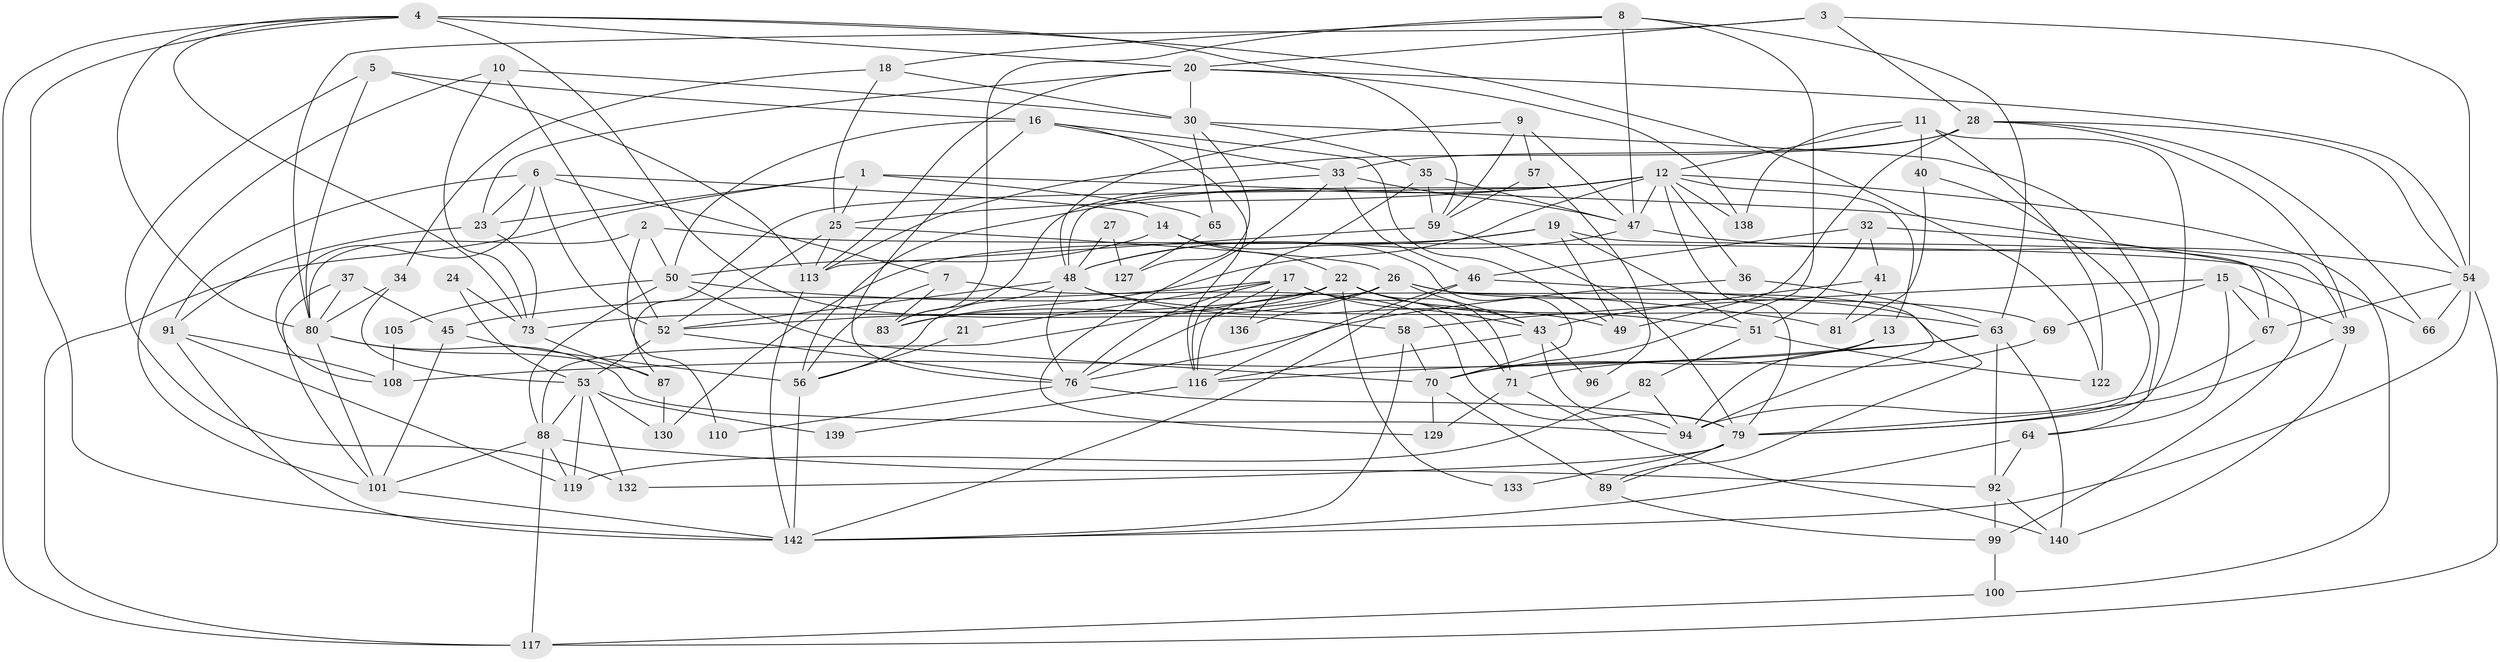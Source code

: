 // original degree distribution, {3: 0.2777777777777778, 4: 0.2777777777777778, 5: 0.2152777777777778, 6: 0.08333333333333333, 8: 0.013888888888888888, 2: 0.1111111111111111, 7: 0.020833333333333332}
// Generated by graph-tools (version 1.1) at 2025/11/02/27/25 16:11:23]
// undirected, 96 vertices, 235 edges
graph export_dot {
graph [start="1"]
  node [color=gray90,style=filled];
  1 [super="+131"];
  2 [super="+137"];
  3;
  4 [super="+29"];
  5;
  6 [super="+62"];
  7;
  8;
  9;
  10 [super="+42"];
  11 [super="+44"];
  12 [super="+98"];
  13;
  14 [super="+31"];
  15 [super="+118"];
  16 [super="+77"];
  17 [super="+61"];
  18 [super="+112"];
  19 [super="+38"];
  20 [super="+104"];
  21;
  22 [super="+93"];
  23 [super="+141"];
  24;
  25 [super="+95"];
  26 [super="+124"];
  27;
  28 [super="+144"];
  30 [super="+121"];
  32;
  33 [super="+74"];
  34;
  35 [super="+106"];
  36;
  37 [super="+114"];
  39 [super="+111"];
  40 [super="+55"];
  41;
  43 [super="+78"];
  45;
  46 [super="+60"];
  47 [super="+68"];
  48 [super="+120"];
  49;
  50 [super="+102"];
  51;
  52 [super="+97"];
  53 [super="+125"];
  54 [super="+115"];
  56 [super="+86"];
  57;
  58;
  59 [super="+75"];
  63 [super="+72"];
  64;
  65;
  66;
  67;
  69;
  70 [super="+103"];
  71;
  73 [super="+84"];
  76 [super="+85"];
  79 [super="+90"];
  80 [super="+109"];
  81;
  82;
  83;
  87 [super="+135"];
  88 [super="+126"];
  89;
  91;
  92 [super="+128"];
  94 [super="+107"];
  96;
  99;
  100;
  101;
  105;
  108;
  110;
  113 [super="+123"];
  116 [super="+134"];
  117;
  119;
  122;
  127;
  129;
  130;
  132;
  133;
  136;
  138;
  139;
  140;
  142 [super="+143"];
  1 -- 67;
  1 -- 65;
  1 -- 117;
  1 -- 25;
  1 -- 23;
  2 -- 110;
  2 -- 66;
  2 -- 80;
  2 -- 50;
  3 -- 20;
  3 -- 54;
  3 -- 28;
  3 -- 80;
  4 -- 117;
  4 -- 59;
  4 -- 80;
  4 -- 20;
  4 -- 122;
  4 -- 73;
  4 -- 58;
  4 -- 142;
  5 -- 113;
  5 -- 132;
  5 -- 80;
  5 -- 16;
  6 -- 108;
  6 -- 91;
  6 -- 23;
  6 -- 52;
  6 -- 7;
  6 -- 14;
  7 -- 56;
  7 -- 79;
  7 -- 83;
  8 -- 47;
  8 -- 83;
  8 -- 18;
  8 -- 63;
  8 -- 70;
  9 -- 59;
  9 -- 57;
  9 -- 48;
  9 -- 47;
  10 -- 52;
  10 -- 73;
  10 -- 30;
  10 -- 101;
  11 -- 122;
  11 -- 40 [weight=2];
  11 -- 138;
  11 -- 79;
  11 -- 12;
  12 -- 138;
  12 -- 13;
  12 -- 56;
  12 -- 79;
  12 -- 87;
  12 -- 48;
  12 -- 83;
  12 -- 36;
  12 -- 100;
  12 -- 47;
  12 -- 25;
  13 -- 70;
  13 -- 94;
  14 -- 70;
  14 -- 22;
  14 -- 50;
  15 -- 69;
  15 -- 58;
  15 -- 67;
  15 -- 64;
  15 -- 39;
  16 -- 116;
  16 -- 50;
  16 -- 49;
  16 -- 33;
  16 -- 76;
  17 -- 71;
  17 -- 21;
  17 -- 45;
  17 -- 136;
  17 -- 116;
  17 -- 76;
  17 -- 43;
  18 -- 25;
  18 -- 34;
  18 -- 30;
  19 -- 130;
  19 -- 49;
  19 -- 99;
  19 -- 48;
  19 -- 51;
  20 -- 54;
  20 -- 138;
  20 -- 23;
  20 -- 30;
  20 -- 113;
  21 -- 56;
  22 -- 51;
  22 -- 52;
  22 -- 133;
  22 -- 71;
  22 -- 43;
  22 -- 76;
  22 -- 88;
  23 -- 91;
  23 -- 73;
  24 -- 73;
  24 -- 53;
  25 -- 26;
  25 -- 52;
  25 -- 113;
  26 -- 43;
  26 -- 83;
  26 -- 69;
  26 -- 89;
  26 -- 136;
  26 -- 73;
  27 -- 48;
  27 -- 127;
  28 -- 54;
  28 -- 33;
  28 -- 49;
  28 -- 66;
  28 -- 113;
  28 -- 39;
  30 -- 65;
  30 -- 127;
  30 -- 64;
  30 -- 35;
  32 -- 41;
  32 -- 51;
  32 -- 46;
  32 -- 39;
  33 -- 47;
  33 -- 129;
  33 -- 83;
  33 -- 46 [weight=2];
  34 -- 53;
  34 -- 80;
  35 -- 59;
  35 -- 47;
  35 -- 116;
  36 -- 63;
  36 -- 76;
  37 -- 45;
  37 -- 80;
  37 -- 101;
  39 -- 140;
  39 -- 79;
  40 -- 79;
  40 -- 81;
  41 -- 43;
  41 -- 81;
  43 -- 94;
  43 -- 96;
  43 -- 116;
  45 -- 101;
  45 -- 56 [weight=2];
  46 -- 116;
  46 -- 94;
  46 -- 142;
  47 -- 48;
  47 -- 54;
  48 -- 49;
  48 -- 52;
  48 -- 76;
  48 -- 56;
  48 -- 63;
  50 -- 81;
  50 -- 105;
  50 -- 70;
  50 -- 88;
  51 -- 82;
  51 -- 122;
  52 -- 76;
  52 -- 53;
  53 -- 139 [weight=2];
  53 -- 88;
  53 -- 130;
  53 -- 132;
  53 -- 119;
  54 -- 67;
  54 -- 66;
  54 -- 117;
  54 -- 142;
  56 -- 142;
  57 -- 59;
  57 -- 96;
  58 -- 142;
  58 -- 70;
  59 -- 79;
  59 -- 113;
  63 -- 116;
  63 -- 92;
  63 -- 140;
  63 -- 108;
  64 -- 142;
  64 -- 92;
  65 -- 127;
  67 -- 94;
  69 -- 71;
  70 -- 89;
  70 -- 129;
  71 -- 129;
  71 -- 140;
  73 -- 87 [weight=2];
  76 -- 79;
  76 -- 110;
  79 -- 89;
  79 -- 132;
  79 -- 133;
  80 -- 101;
  80 -- 87;
  80 -- 94;
  82 -- 94;
  82 -- 119;
  87 -- 130;
  88 -- 117;
  88 -- 101;
  88 -- 119;
  88 -- 92;
  89 -- 99;
  91 -- 119;
  91 -- 108;
  91 -- 142;
  92 -- 140;
  92 -- 99;
  99 -- 100;
  100 -- 117;
  101 -- 142;
  105 -- 108;
  113 -- 142;
  116 -- 139;
}
